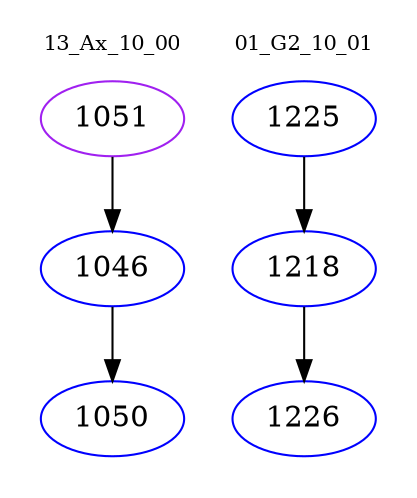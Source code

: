 digraph{
subgraph cluster_0 {
color = white
label = "13_Ax_10_00";
fontsize=10;
T0_1051 [label="1051", color="purple"]
T0_1051 -> T0_1046 [color="black"]
T0_1046 [label="1046", color="blue"]
T0_1046 -> T0_1050 [color="black"]
T0_1050 [label="1050", color="blue"]
}
subgraph cluster_1 {
color = white
label = "01_G2_10_01";
fontsize=10;
T1_1225 [label="1225", color="blue"]
T1_1225 -> T1_1218 [color="black"]
T1_1218 [label="1218", color="blue"]
T1_1218 -> T1_1226 [color="black"]
T1_1226 [label="1226", color="blue"]
}
}
